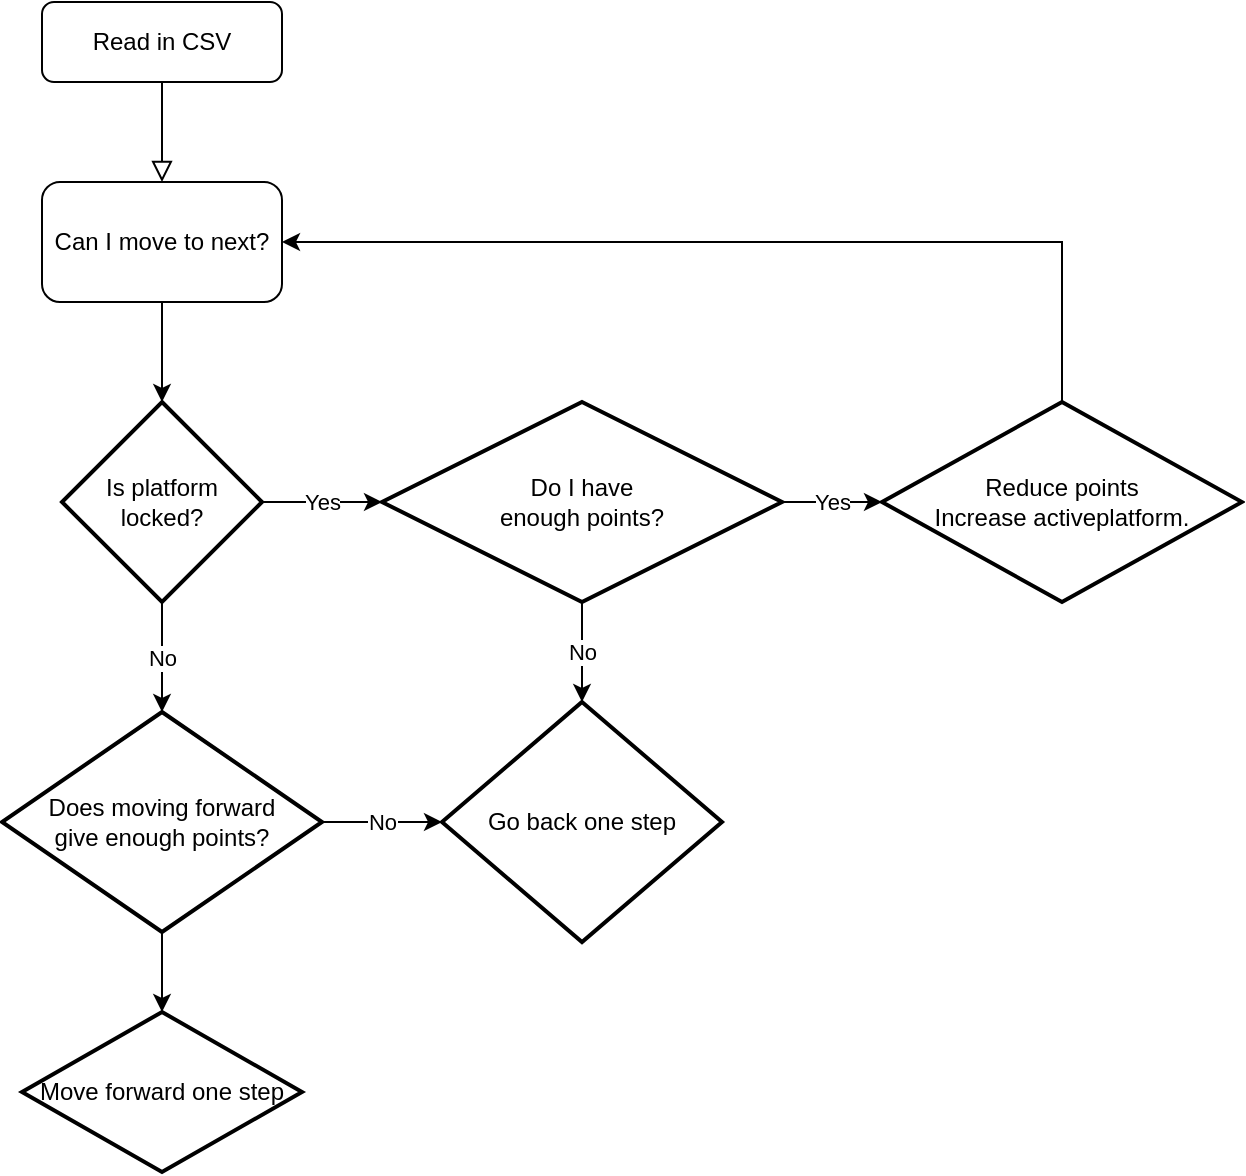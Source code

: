 <mxfile version="16.2.2" type="github">
  <diagram id="C5RBs43oDa-KdzZeNtuy" name="Page-1">
    <mxGraphModel dx="1094" dy="642" grid="1" gridSize="10" guides="1" tooltips="1" connect="1" arrows="1" fold="1" page="1" pageScale="1" pageWidth="827" pageHeight="1169" math="0" shadow="0">
      <root>
        <mxCell id="WIyWlLk6GJQsqaUBKTNV-0" />
        <mxCell id="WIyWlLk6GJQsqaUBKTNV-1" parent="WIyWlLk6GJQsqaUBKTNV-0" />
        <mxCell id="WIyWlLk6GJQsqaUBKTNV-2" value="" style="rounded=0;html=1;jettySize=auto;orthogonalLoop=1;fontSize=11;endArrow=block;endFill=0;endSize=8;strokeWidth=1;shadow=0;labelBackgroundColor=none;edgeStyle=orthogonalEdgeStyle;" parent="WIyWlLk6GJQsqaUBKTNV-1" source="WIyWlLk6GJQsqaUBKTNV-3" edge="1">
          <mxGeometry relative="1" as="geometry">
            <mxPoint x="220" y="170" as="targetPoint" />
          </mxGeometry>
        </mxCell>
        <mxCell id="WIyWlLk6GJQsqaUBKTNV-3" value="Read in CSV" style="rounded=1;whiteSpace=wrap;html=1;fontSize=12;glass=0;strokeWidth=1;shadow=0;" parent="WIyWlLk6GJQsqaUBKTNV-1" vertex="1">
          <mxGeometry x="160" y="80" width="120" height="40" as="geometry" />
        </mxCell>
        <mxCell id="qUYkcKTSV20Z3bDezyTk-0" value="Can I move to next?" style="rounded=1;whiteSpace=wrap;html=1;" vertex="1" parent="WIyWlLk6GJQsqaUBKTNV-1">
          <mxGeometry x="160" y="170" width="120" height="60" as="geometry" />
        </mxCell>
        <mxCell id="qUYkcKTSV20Z3bDezyTk-1" value="Is platform locked?" style="strokeWidth=2;html=1;shape=mxgraph.flowchart.decision;whiteSpace=wrap;" vertex="1" parent="WIyWlLk6GJQsqaUBKTNV-1">
          <mxGeometry x="170" y="280" width="100" height="100" as="geometry" />
        </mxCell>
        <mxCell id="qUYkcKTSV20Z3bDezyTk-2" value="" style="endArrow=classic;html=1;rounded=0;strokeColor=default;entryX=0.5;entryY=0;entryDx=0;entryDy=0;entryPerimeter=0;exitX=0.5;exitY=1;exitDx=0;exitDy=0;" edge="1" parent="WIyWlLk6GJQsqaUBKTNV-1" source="qUYkcKTSV20Z3bDezyTk-0" target="qUYkcKTSV20Z3bDezyTk-1">
          <mxGeometry width="50" height="50" relative="1" as="geometry">
            <mxPoint x="430" y="250" as="sourcePoint" />
            <mxPoint x="480" y="200" as="targetPoint" />
          </mxGeometry>
        </mxCell>
        <mxCell id="qUYkcKTSV20Z3bDezyTk-3" value="Do I have&lt;br&gt;enough points?" style="rhombus;whiteSpace=wrap;html=1;strokeWidth=2;" vertex="1" parent="WIyWlLk6GJQsqaUBKTNV-1">
          <mxGeometry x="330" y="280" width="200" height="100" as="geometry" />
        </mxCell>
        <mxCell id="qUYkcKTSV20Z3bDezyTk-4" value="Yes" style="endArrow=classic;html=1;rounded=0;strokeColor=default;" edge="1" parent="WIyWlLk6GJQsqaUBKTNV-1" target="qUYkcKTSV20Z3bDezyTk-3">
          <mxGeometry width="50" height="50" relative="1" as="geometry">
            <mxPoint x="270" y="330" as="sourcePoint" />
            <mxPoint x="480" y="190" as="targetPoint" />
          </mxGeometry>
        </mxCell>
        <mxCell id="qUYkcKTSV20Z3bDezyTk-5" value="Reduce points&lt;br&gt;Increase activeplatform." style="rhombus;whiteSpace=wrap;html=1;strokeWidth=2;" vertex="1" parent="WIyWlLk6GJQsqaUBKTNV-1">
          <mxGeometry x="580" y="280" width="180" height="100" as="geometry" />
        </mxCell>
        <mxCell id="qUYkcKTSV20Z3bDezyTk-6" value="Yes" style="endArrow=classic;html=1;rounded=0;strokeColor=default;entryX=0;entryY=0.5;entryDx=0;entryDy=0;" edge="1" parent="WIyWlLk6GJQsqaUBKTNV-1" target="qUYkcKTSV20Z3bDezyTk-5">
          <mxGeometry width="50" height="50" relative="1" as="geometry">
            <mxPoint x="530" y="330" as="sourcePoint" />
            <mxPoint x="620" y="420" as="targetPoint" />
          </mxGeometry>
        </mxCell>
        <mxCell id="qUYkcKTSV20Z3bDezyTk-8" value="" style="endArrow=classic;html=1;rounded=0;strokeColor=default;entryX=1;entryY=0.5;entryDx=0;entryDy=0;exitX=0.5;exitY=0;exitDx=0;exitDy=0;" edge="1" parent="WIyWlLk6GJQsqaUBKTNV-1" source="qUYkcKTSV20Z3bDezyTk-5" target="qUYkcKTSV20Z3bDezyTk-0">
          <mxGeometry width="50" height="50" relative="1" as="geometry">
            <mxPoint x="670" y="200" as="sourcePoint" />
            <mxPoint x="470" y="350" as="targetPoint" />
            <Array as="points">
              <mxPoint x="670" y="200" />
            </Array>
          </mxGeometry>
        </mxCell>
        <mxCell id="qUYkcKTSV20Z3bDezyTk-14" value="No" style="edgeStyle=orthogonalEdgeStyle;rounded=0;orthogonalLoop=1;jettySize=auto;html=1;strokeColor=default;" edge="1" parent="WIyWlLk6GJQsqaUBKTNV-1" source="qUYkcKTSV20Z3bDezyTk-9" target="qUYkcKTSV20Z3bDezyTk-11">
          <mxGeometry relative="1" as="geometry" />
        </mxCell>
        <mxCell id="qUYkcKTSV20Z3bDezyTk-16" value="" style="edgeStyle=orthogonalEdgeStyle;rounded=0;orthogonalLoop=1;jettySize=auto;html=1;strokeColor=default;" edge="1" parent="WIyWlLk6GJQsqaUBKTNV-1" source="qUYkcKTSV20Z3bDezyTk-9" target="qUYkcKTSV20Z3bDezyTk-15">
          <mxGeometry relative="1" as="geometry" />
        </mxCell>
        <mxCell id="qUYkcKTSV20Z3bDezyTk-9" value="Does moving forward&lt;br&gt;give enough points?" style="rhombus;whiteSpace=wrap;html=1;strokeWidth=2;" vertex="1" parent="WIyWlLk6GJQsqaUBKTNV-1">
          <mxGeometry x="140" y="435" width="160" height="110" as="geometry" />
        </mxCell>
        <mxCell id="qUYkcKTSV20Z3bDezyTk-10" value="No" style="endArrow=classic;html=1;rounded=0;strokeColor=default;entryX=0.5;entryY=0;entryDx=0;entryDy=0;" edge="1" parent="WIyWlLk6GJQsqaUBKTNV-1" source="qUYkcKTSV20Z3bDezyTk-1" target="qUYkcKTSV20Z3bDezyTk-9">
          <mxGeometry width="50" height="50" relative="1" as="geometry">
            <mxPoint x="420" y="400" as="sourcePoint" />
            <mxPoint x="470" y="350" as="targetPoint" />
          </mxGeometry>
        </mxCell>
        <mxCell id="qUYkcKTSV20Z3bDezyTk-11" value="Go back one step" style="rhombus;whiteSpace=wrap;html=1;strokeWidth=2;" vertex="1" parent="WIyWlLk6GJQsqaUBKTNV-1">
          <mxGeometry x="360" y="430" width="140" height="120" as="geometry" />
        </mxCell>
        <mxCell id="qUYkcKTSV20Z3bDezyTk-12" value="No" style="endArrow=classic;html=1;rounded=0;strokeColor=default;entryX=0.5;entryY=0;entryDx=0;entryDy=0;exitX=0.5;exitY=1;exitDx=0;exitDy=0;" edge="1" parent="WIyWlLk6GJQsqaUBKTNV-1" source="qUYkcKTSV20Z3bDezyTk-3" target="qUYkcKTSV20Z3bDezyTk-11">
          <mxGeometry width="50" height="50" relative="1" as="geometry">
            <mxPoint x="430" y="390" as="sourcePoint" />
            <mxPoint x="430" y="340" as="targetPoint" />
          </mxGeometry>
        </mxCell>
        <mxCell id="qUYkcKTSV20Z3bDezyTk-15" value="Move forward one step" style="rhombus;whiteSpace=wrap;html=1;strokeWidth=2;" vertex="1" parent="WIyWlLk6GJQsqaUBKTNV-1">
          <mxGeometry x="150" y="585" width="140" height="80" as="geometry" />
        </mxCell>
      </root>
    </mxGraphModel>
  </diagram>
</mxfile>
